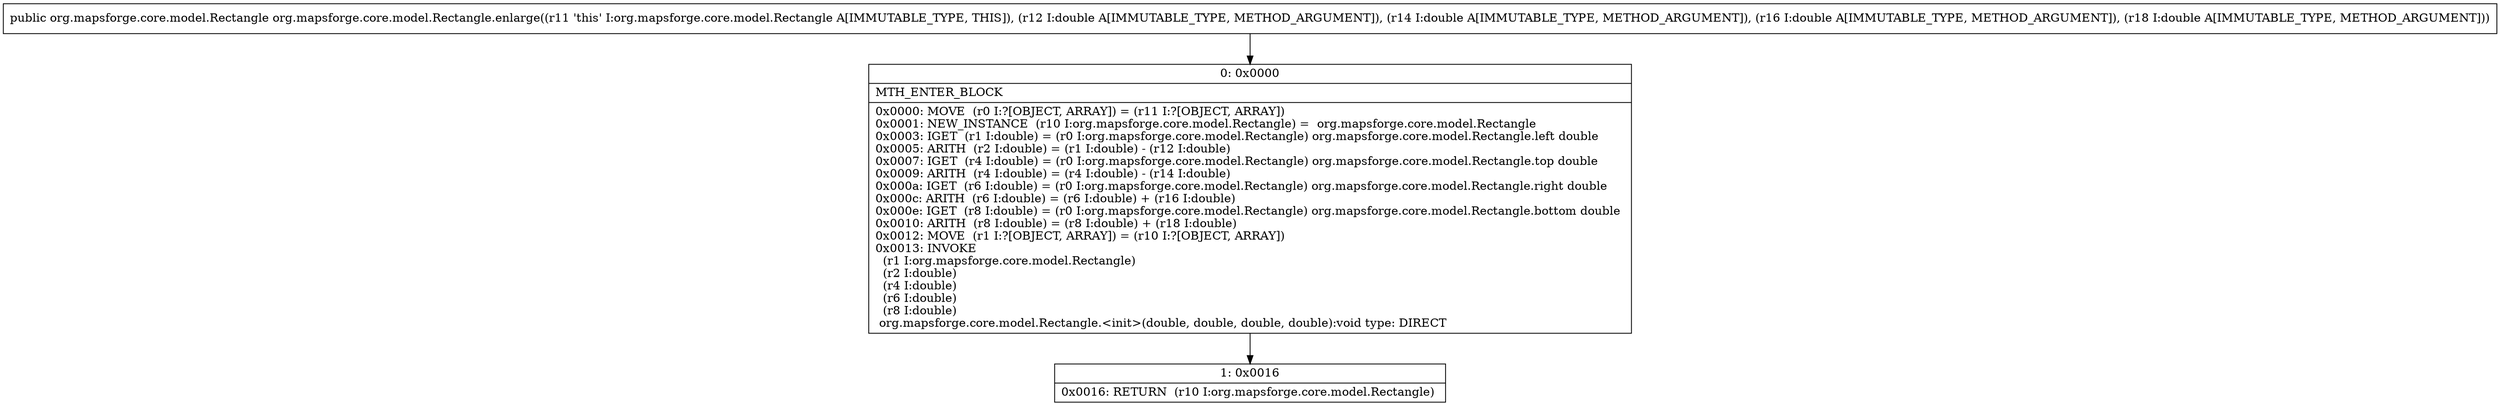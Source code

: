 digraph "CFG fororg.mapsforge.core.model.Rectangle.enlarge(DDDD)Lorg\/mapsforge\/core\/model\/Rectangle;" {
Node_0 [shape=record,label="{0\:\ 0x0000|MTH_ENTER_BLOCK\l|0x0000: MOVE  (r0 I:?[OBJECT, ARRAY]) = (r11 I:?[OBJECT, ARRAY]) \l0x0001: NEW_INSTANCE  (r10 I:org.mapsforge.core.model.Rectangle) =  org.mapsforge.core.model.Rectangle \l0x0003: IGET  (r1 I:double) = (r0 I:org.mapsforge.core.model.Rectangle) org.mapsforge.core.model.Rectangle.left double \l0x0005: ARITH  (r2 I:double) = (r1 I:double) \- (r12 I:double) \l0x0007: IGET  (r4 I:double) = (r0 I:org.mapsforge.core.model.Rectangle) org.mapsforge.core.model.Rectangle.top double \l0x0009: ARITH  (r4 I:double) = (r4 I:double) \- (r14 I:double) \l0x000a: IGET  (r6 I:double) = (r0 I:org.mapsforge.core.model.Rectangle) org.mapsforge.core.model.Rectangle.right double \l0x000c: ARITH  (r6 I:double) = (r6 I:double) + (r16 I:double) \l0x000e: IGET  (r8 I:double) = (r0 I:org.mapsforge.core.model.Rectangle) org.mapsforge.core.model.Rectangle.bottom double \l0x0010: ARITH  (r8 I:double) = (r8 I:double) + (r18 I:double) \l0x0012: MOVE  (r1 I:?[OBJECT, ARRAY]) = (r10 I:?[OBJECT, ARRAY]) \l0x0013: INVOKE  \l  (r1 I:org.mapsforge.core.model.Rectangle)\l  (r2 I:double)\l  (r4 I:double)\l  (r6 I:double)\l  (r8 I:double)\l org.mapsforge.core.model.Rectangle.\<init\>(double, double, double, double):void type: DIRECT \l}"];
Node_1 [shape=record,label="{1\:\ 0x0016|0x0016: RETURN  (r10 I:org.mapsforge.core.model.Rectangle) \l}"];
MethodNode[shape=record,label="{public org.mapsforge.core.model.Rectangle org.mapsforge.core.model.Rectangle.enlarge((r11 'this' I:org.mapsforge.core.model.Rectangle A[IMMUTABLE_TYPE, THIS]), (r12 I:double A[IMMUTABLE_TYPE, METHOD_ARGUMENT]), (r14 I:double A[IMMUTABLE_TYPE, METHOD_ARGUMENT]), (r16 I:double A[IMMUTABLE_TYPE, METHOD_ARGUMENT]), (r18 I:double A[IMMUTABLE_TYPE, METHOD_ARGUMENT])) }"];
MethodNode -> Node_0;
Node_0 -> Node_1;
}

